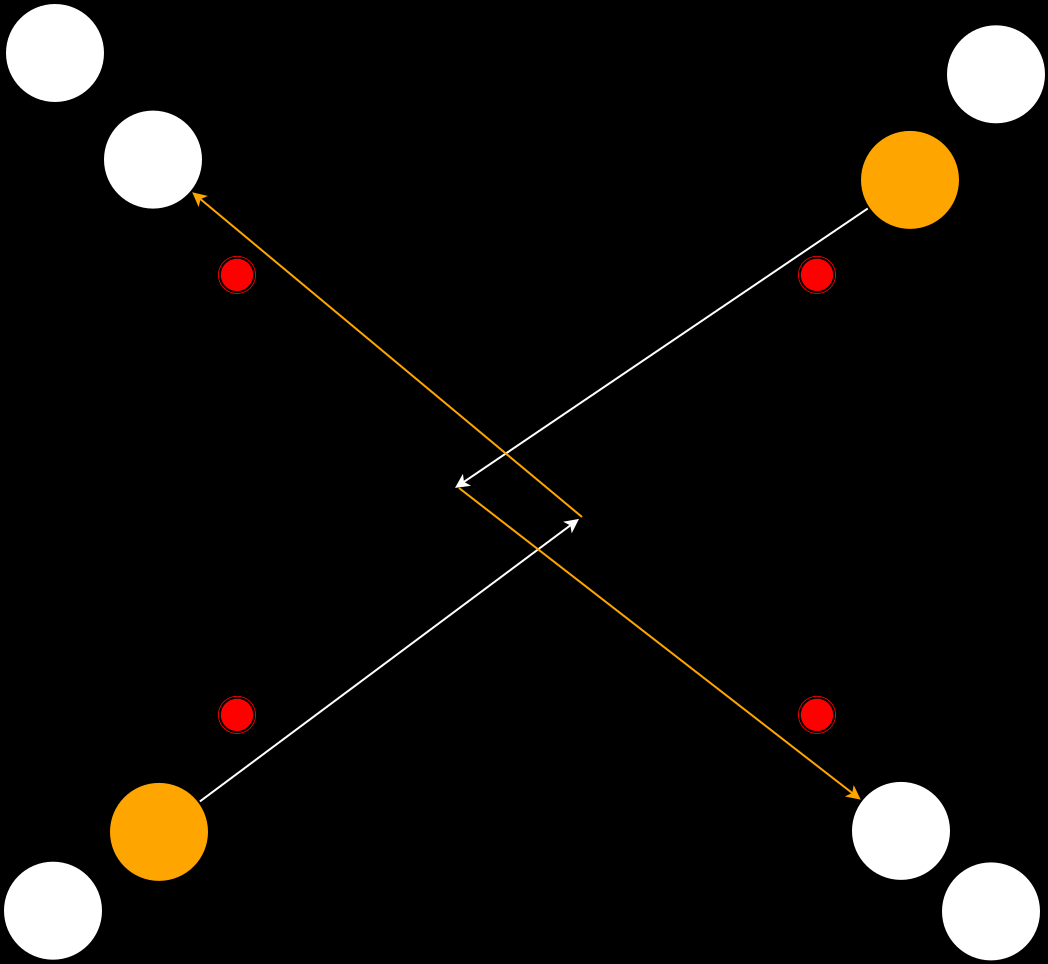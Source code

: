 <?xml version="1.0" encoding="UTF-8"?>
<dia:diagram xmlns:dia="http://www.lysator.liu.se/~alla/dia/">
  <dia:layer name="Background" visible="true" active="true">
    <dia:object type="Geometric - Perfect Circle" version="1" id="O0">
      <dia:attribute name="obj_pos">
        <dia:point val="-5.4,26.35"/>
      </dia:attribute>
      <dia:attribute name="obj_bb">
        <dia:rectangle val="-5.45,26.3;-0.35,31.4"/>
      </dia:attribute>
      <dia:attribute name="meta">
        <dia:composite type="dict"/>
      </dia:attribute>
      <dia:attribute name="elem_corner">
        <dia:point val="-5.4,26.35"/>
      </dia:attribute>
      <dia:attribute name="elem_width">
        <dia:real val="5"/>
      </dia:attribute>
      <dia:attribute name="elem_height">
        <dia:real val="5"/>
      </dia:attribute>
      <dia:attribute name="line_width">
        <dia:real val="0.1"/>
      </dia:attribute>
      <dia:attribute name="line_colour">
        <dia:color val="#000000"/>
      </dia:attribute>
      <dia:attribute name="fill_colour">
        <dia:color val="#ffa500"/>
      </dia:attribute>
      <dia:attribute name="show_background">
        <dia:boolean val="true"/>
      </dia:attribute>
      <dia:attribute name="line_style">
        <dia:enum val="0"/>
        <dia:real val="1"/>
      </dia:attribute>
      <dia:attribute name="flip_horizontal">
        <dia:boolean val="false"/>
      </dia:attribute>
      <dia:attribute name="flip_vertical">
        <dia:boolean val="false"/>
      </dia:attribute>
      <dia:attribute name="subscale">
        <dia:real val="1"/>
      </dia:attribute>
    </dia:object>
    <dia:object type="BPMN - Intermediate-Event" version="1" id="O1">
      <dia:attribute name="obj_pos">
        <dia:point val="0,0"/>
      </dia:attribute>
      <dia:attribute name="obj_bb">
        <dia:rectangle val="-0.05,-0.05;2.05,2.05"/>
      </dia:attribute>
      <dia:attribute name="meta">
        <dia:composite type="dict"/>
      </dia:attribute>
      <dia:attribute name="elem_corner">
        <dia:point val="0,0"/>
      </dia:attribute>
      <dia:attribute name="elem_width">
        <dia:real val="2"/>
      </dia:attribute>
      <dia:attribute name="elem_height">
        <dia:real val="2"/>
      </dia:attribute>
      <dia:attribute name="line_width">
        <dia:real val="0.1"/>
      </dia:attribute>
      <dia:attribute name="line_colour">
        <dia:color val="#000000"/>
      </dia:attribute>
      <dia:attribute name="fill_colour">
        <dia:color val="#ff0000"/>
      </dia:attribute>
      <dia:attribute name="show_background">
        <dia:boolean val="true"/>
      </dia:attribute>
      <dia:attribute name="line_style">
        <dia:enum val="0"/>
        <dia:real val="1"/>
      </dia:attribute>
      <dia:attribute name="flip_horizontal">
        <dia:boolean val="false"/>
      </dia:attribute>
      <dia:attribute name="flip_vertical">
        <dia:boolean val="false"/>
      </dia:attribute>
      <dia:attribute name="subscale">
        <dia:real val="1"/>
      </dia:attribute>
    </dia:object>
    <dia:object type="BPMN - Intermediate-Event" version="1" id="O2">
      <dia:attribute name="obj_pos">
        <dia:point val="0,22"/>
      </dia:attribute>
      <dia:attribute name="obj_bb">
        <dia:rectangle val="-0.05,21.95;2.05,24.05"/>
      </dia:attribute>
      <dia:attribute name="meta">
        <dia:composite type="dict"/>
      </dia:attribute>
      <dia:attribute name="elem_corner">
        <dia:point val="0,22"/>
      </dia:attribute>
      <dia:attribute name="elem_width">
        <dia:real val="2"/>
      </dia:attribute>
      <dia:attribute name="elem_height">
        <dia:real val="2"/>
      </dia:attribute>
      <dia:attribute name="line_width">
        <dia:real val="0.1"/>
      </dia:attribute>
      <dia:attribute name="line_colour">
        <dia:color val="#000000"/>
      </dia:attribute>
      <dia:attribute name="fill_colour">
        <dia:color val="#ff0000"/>
      </dia:attribute>
      <dia:attribute name="show_background">
        <dia:boolean val="true"/>
      </dia:attribute>
      <dia:attribute name="line_style">
        <dia:enum val="0"/>
        <dia:real val="1"/>
      </dia:attribute>
      <dia:attribute name="flip_horizontal">
        <dia:boolean val="false"/>
      </dia:attribute>
      <dia:attribute name="flip_vertical">
        <dia:boolean val="false"/>
      </dia:attribute>
      <dia:attribute name="subscale">
        <dia:real val="1"/>
      </dia:attribute>
    </dia:object>
    <dia:object type="BPMN - Intermediate-Event" version="1" id="O3">
      <dia:attribute name="obj_pos">
        <dia:point val="29,0"/>
      </dia:attribute>
      <dia:attribute name="obj_bb">
        <dia:rectangle val="28.95,-0.05;31.05,2.05"/>
      </dia:attribute>
      <dia:attribute name="meta">
        <dia:composite type="dict"/>
      </dia:attribute>
      <dia:attribute name="elem_corner">
        <dia:point val="29,0"/>
      </dia:attribute>
      <dia:attribute name="elem_width">
        <dia:real val="2"/>
      </dia:attribute>
      <dia:attribute name="elem_height">
        <dia:real val="2"/>
      </dia:attribute>
      <dia:attribute name="line_width">
        <dia:real val="0.1"/>
      </dia:attribute>
      <dia:attribute name="line_colour">
        <dia:color val="#000000"/>
      </dia:attribute>
      <dia:attribute name="fill_colour">
        <dia:color val="#ff0000"/>
      </dia:attribute>
      <dia:attribute name="show_background">
        <dia:boolean val="true"/>
      </dia:attribute>
      <dia:attribute name="line_style">
        <dia:enum val="0"/>
        <dia:real val="1"/>
      </dia:attribute>
      <dia:attribute name="flip_horizontal">
        <dia:boolean val="false"/>
      </dia:attribute>
      <dia:attribute name="flip_vertical">
        <dia:boolean val="false"/>
      </dia:attribute>
      <dia:attribute name="subscale">
        <dia:real val="1"/>
      </dia:attribute>
    </dia:object>
    <dia:object type="BPMN - Intermediate-Event" version="1" id="O4">
      <dia:attribute name="obj_pos">
        <dia:point val="29,22"/>
      </dia:attribute>
      <dia:attribute name="obj_bb">
        <dia:rectangle val="28.95,21.95;31.05,24.05"/>
      </dia:attribute>
      <dia:attribute name="meta">
        <dia:composite type="dict"/>
      </dia:attribute>
      <dia:attribute name="elem_corner">
        <dia:point val="29,22"/>
      </dia:attribute>
      <dia:attribute name="elem_width">
        <dia:real val="2"/>
      </dia:attribute>
      <dia:attribute name="elem_height">
        <dia:real val="2"/>
      </dia:attribute>
      <dia:attribute name="line_width">
        <dia:real val="0.1"/>
      </dia:attribute>
      <dia:attribute name="line_colour">
        <dia:color val="#000000"/>
      </dia:attribute>
      <dia:attribute name="fill_colour">
        <dia:color val="#ff0000"/>
      </dia:attribute>
      <dia:attribute name="show_background">
        <dia:boolean val="true"/>
      </dia:attribute>
      <dia:attribute name="line_style">
        <dia:enum val="0"/>
        <dia:real val="1"/>
      </dia:attribute>
      <dia:attribute name="flip_horizontal">
        <dia:boolean val="false"/>
      </dia:attribute>
      <dia:attribute name="flip_vertical">
        <dia:boolean val="false"/>
      </dia:attribute>
      <dia:attribute name="subscale">
        <dia:real val="1"/>
      </dia:attribute>
    </dia:object>
    <dia:object type="Geometric - Perfect Circle" version="1" id="O5">
      <dia:attribute name="obj_pos">
        <dia:point val="32.15,-6.25"/>
      </dia:attribute>
      <dia:attribute name="obj_bb">
        <dia:rectangle val="32.1,-6.3;37.2,-1.2"/>
      </dia:attribute>
      <dia:attribute name="meta">
        <dia:composite type="dict"/>
      </dia:attribute>
      <dia:attribute name="elem_corner">
        <dia:point val="32.15,-6.25"/>
      </dia:attribute>
      <dia:attribute name="elem_width">
        <dia:real val="5"/>
      </dia:attribute>
      <dia:attribute name="elem_height">
        <dia:real val="5"/>
      </dia:attribute>
      <dia:attribute name="line_width">
        <dia:real val="0.1"/>
      </dia:attribute>
      <dia:attribute name="line_colour">
        <dia:color val="#000000"/>
      </dia:attribute>
      <dia:attribute name="fill_colour">
        <dia:color val="#ffa500"/>
      </dia:attribute>
      <dia:attribute name="show_background">
        <dia:boolean val="true"/>
      </dia:attribute>
      <dia:attribute name="line_style">
        <dia:enum val="0"/>
        <dia:real val="1"/>
      </dia:attribute>
      <dia:attribute name="flip_horizontal">
        <dia:boolean val="false"/>
      </dia:attribute>
      <dia:attribute name="flip_vertical">
        <dia:boolean val="false"/>
      </dia:attribute>
      <dia:attribute name="subscale">
        <dia:real val="1"/>
      </dia:attribute>
    </dia:object>
    <dia:object type="Geometric - Perfect Circle" version="1" id="O6">
      <dia:attribute name="obj_pos">
        <dia:point val="31.7,26.3"/>
      </dia:attribute>
      <dia:attribute name="obj_bb">
        <dia:rectangle val="31.65,26.25;36.75,31.35"/>
      </dia:attribute>
      <dia:attribute name="meta">
        <dia:composite type="dict"/>
      </dia:attribute>
      <dia:attribute name="elem_corner">
        <dia:point val="31.7,26.3"/>
      </dia:attribute>
      <dia:attribute name="elem_width">
        <dia:real val="5"/>
      </dia:attribute>
      <dia:attribute name="elem_height">
        <dia:real val="5"/>
      </dia:attribute>
      <dia:attribute name="line_width">
        <dia:real val="0.1"/>
      </dia:attribute>
      <dia:attribute name="line_colour">
        <dia:color val="#000000"/>
      </dia:attribute>
      <dia:attribute name="fill_colour">
        <dia:color val="#ffffff"/>
      </dia:attribute>
      <dia:attribute name="show_background">
        <dia:boolean val="true"/>
      </dia:attribute>
      <dia:attribute name="line_style">
        <dia:enum val="0"/>
        <dia:real val="1"/>
      </dia:attribute>
      <dia:attribute name="flip_horizontal">
        <dia:boolean val="false"/>
      </dia:attribute>
      <dia:attribute name="flip_vertical">
        <dia:boolean val="false"/>
      </dia:attribute>
      <dia:attribute name="subscale">
        <dia:real val="1"/>
      </dia:attribute>
    </dia:object>
    <dia:object type="Geometric - Perfect Circle" version="1" id="O7">
      <dia:attribute name="obj_pos">
        <dia:point val="-5.7,-7.265"/>
      </dia:attribute>
      <dia:attribute name="obj_bb">
        <dia:rectangle val="-5.75,-7.315;-0.65,-2.215"/>
      </dia:attribute>
      <dia:attribute name="meta">
        <dia:composite type="dict"/>
      </dia:attribute>
      <dia:attribute name="elem_corner">
        <dia:point val="-5.7,-7.265"/>
      </dia:attribute>
      <dia:attribute name="elem_width">
        <dia:real val="5"/>
      </dia:attribute>
      <dia:attribute name="elem_height">
        <dia:real val="5"/>
      </dia:attribute>
      <dia:attribute name="line_width">
        <dia:real val="0.1"/>
      </dia:attribute>
      <dia:attribute name="line_colour">
        <dia:color val="#000000"/>
      </dia:attribute>
      <dia:attribute name="fill_colour">
        <dia:color val="#ffffff"/>
      </dia:attribute>
      <dia:attribute name="show_background">
        <dia:boolean val="true"/>
      </dia:attribute>
      <dia:attribute name="line_style">
        <dia:enum val="0"/>
        <dia:real val="1"/>
      </dia:attribute>
      <dia:attribute name="flip_horizontal">
        <dia:boolean val="false"/>
      </dia:attribute>
      <dia:attribute name="flip_vertical">
        <dia:boolean val="false"/>
      </dia:attribute>
      <dia:attribute name="subscale">
        <dia:real val="1"/>
      </dia:attribute>
    </dia:object>
    <dia:object type="Geometric - Perfect Circle" version="1" id="O8">
      <dia:attribute name="obj_pos">
        <dia:point val="36.45,-11.53"/>
      </dia:attribute>
      <dia:attribute name="obj_bb">
        <dia:rectangle val="36.4,-11.58;41.5,-6.48"/>
      </dia:attribute>
      <dia:attribute name="meta">
        <dia:composite type="dict"/>
      </dia:attribute>
      <dia:attribute name="elem_corner">
        <dia:point val="36.45,-11.53"/>
      </dia:attribute>
      <dia:attribute name="elem_width">
        <dia:real val="5"/>
      </dia:attribute>
      <dia:attribute name="elem_height">
        <dia:real val="5"/>
      </dia:attribute>
      <dia:attribute name="line_width">
        <dia:real val="0.1"/>
      </dia:attribute>
      <dia:attribute name="line_colour">
        <dia:color val="#000000"/>
      </dia:attribute>
      <dia:attribute name="fill_colour">
        <dia:color val="#ffffff"/>
      </dia:attribute>
      <dia:attribute name="show_background">
        <dia:boolean val="true"/>
      </dia:attribute>
      <dia:attribute name="line_style">
        <dia:enum val="0"/>
        <dia:real val="1"/>
      </dia:attribute>
      <dia:attribute name="flip_horizontal">
        <dia:boolean val="false"/>
      </dia:attribute>
      <dia:attribute name="flip_vertical">
        <dia:boolean val="false"/>
      </dia:attribute>
      <dia:attribute name="subscale">
        <dia:real val="1"/>
      </dia:attribute>
    </dia:object>
    <dia:object type="Geometric - Perfect Circle" version="1" id="O9">
      <dia:attribute name="obj_pos">
        <dia:point val="-10.6,-12.595"/>
      </dia:attribute>
      <dia:attribute name="obj_bb">
        <dia:rectangle val="-10.65,-12.645;-5.55,-7.545"/>
      </dia:attribute>
      <dia:attribute name="meta">
        <dia:composite type="dict"/>
      </dia:attribute>
      <dia:attribute name="elem_corner">
        <dia:point val="-10.6,-12.595"/>
      </dia:attribute>
      <dia:attribute name="elem_width">
        <dia:real val="5"/>
      </dia:attribute>
      <dia:attribute name="elem_height">
        <dia:real val="5"/>
      </dia:attribute>
      <dia:attribute name="line_width">
        <dia:real val="0.1"/>
      </dia:attribute>
      <dia:attribute name="line_colour">
        <dia:color val="#000000"/>
      </dia:attribute>
      <dia:attribute name="fill_colour">
        <dia:color val="#ffffff"/>
      </dia:attribute>
      <dia:attribute name="show_background">
        <dia:boolean val="true"/>
      </dia:attribute>
      <dia:attribute name="line_style">
        <dia:enum val="0"/>
        <dia:real val="1"/>
      </dia:attribute>
      <dia:attribute name="flip_horizontal">
        <dia:boolean val="false"/>
      </dia:attribute>
      <dia:attribute name="flip_vertical">
        <dia:boolean val="false"/>
      </dia:attribute>
      <dia:attribute name="subscale">
        <dia:real val="1"/>
      </dia:attribute>
    </dia:object>
    <dia:object type="Geometric - Perfect Circle" version="1" id="O10">
      <dia:attribute name="obj_pos">
        <dia:point val="-10.7,30.29"/>
      </dia:attribute>
      <dia:attribute name="obj_bb">
        <dia:rectangle val="-10.75,30.24;-5.65,35.34"/>
      </dia:attribute>
      <dia:attribute name="meta">
        <dia:composite type="dict"/>
      </dia:attribute>
      <dia:attribute name="elem_corner">
        <dia:point val="-10.7,30.29"/>
      </dia:attribute>
      <dia:attribute name="elem_width">
        <dia:real val="5"/>
      </dia:attribute>
      <dia:attribute name="elem_height">
        <dia:real val="5"/>
      </dia:attribute>
      <dia:attribute name="line_width">
        <dia:real val="0.1"/>
      </dia:attribute>
      <dia:attribute name="line_colour">
        <dia:color val="#000000"/>
      </dia:attribute>
      <dia:attribute name="fill_colour">
        <dia:color val="#ffffff"/>
      </dia:attribute>
      <dia:attribute name="show_background">
        <dia:boolean val="true"/>
      </dia:attribute>
      <dia:attribute name="line_style">
        <dia:enum val="0"/>
        <dia:real val="1"/>
      </dia:attribute>
      <dia:attribute name="flip_horizontal">
        <dia:boolean val="false"/>
      </dia:attribute>
      <dia:attribute name="flip_vertical">
        <dia:boolean val="false"/>
      </dia:attribute>
      <dia:attribute name="subscale">
        <dia:real val="1"/>
      </dia:attribute>
    </dia:object>
    <dia:object type="Geometric - Perfect Circle" version="1" id="O11">
      <dia:attribute name="obj_pos">
        <dia:point val="36.2,30.325"/>
      </dia:attribute>
      <dia:attribute name="obj_bb">
        <dia:rectangle val="36.15,30.275;41.25,35.375"/>
      </dia:attribute>
      <dia:attribute name="meta">
        <dia:composite type="dict"/>
      </dia:attribute>
      <dia:attribute name="elem_corner">
        <dia:point val="36.2,30.325"/>
      </dia:attribute>
      <dia:attribute name="elem_width">
        <dia:real val="5"/>
      </dia:attribute>
      <dia:attribute name="elem_height">
        <dia:real val="5"/>
      </dia:attribute>
      <dia:attribute name="line_width">
        <dia:real val="0.1"/>
      </dia:attribute>
      <dia:attribute name="line_colour">
        <dia:color val="#000000"/>
      </dia:attribute>
      <dia:attribute name="fill_colour">
        <dia:color val="#ffffff"/>
      </dia:attribute>
      <dia:attribute name="show_background">
        <dia:boolean val="true"/>
      </dia:attribute>
      <dia:attribute name="line_style">
        <dia:enum val="0"/>
        <dia:real val="1"/>
      </dia:attribute>
      <dia:attribute name="flip_horizontal">
        <dia:boolean val="false"/>
      </dia:attribute>
      <dia:attribute name="flip_vertical">
        <dia:boolean val="false"/>
      </dia:attribute>
      <dia:attribute name="subscale">
        <dia:real val="1"/>
      </dia:attribute>
    </dia:object>
    <dia:object type="Standard - Line" version="0" id="O12">
      <dia:attribute name="obj_pos">
        <dia:point val="-0.855,27.326"/>
      </dia:attribute>
      <dia:attribute name="obj_bb">
        <dia:rectangle val="-0.925,13.13;18.19,27.396"/>
      </dia:attribute>
      <dia:attribute name="conn_endpoints">
        <dia:point val="-0.855,27.326"/>
        <dia:point val="18.1,13.2"/>
      </dia:attribute>
      <dia:attribute name="numcp">
        <dia:int val="1"/>
      </dia:attribute>
      <dia:attribute name="line_color">
        <dia:color val="#ffffff"/>
      </dia:attribute>
      <dia:attribute name="end_arrow">
        <dia:enum val="22"/>
      </dia:attribute>
      <dia:attribute name="end_arrow_length">
        <dia:real val="0.5"/>
      </dia:attribute>
      <dia:attribute name="end_arrow_width">
        <dia:real val="0.5"/>
      </dia:attribute>
      <dia:connections>
        <dia:connection handle="0" to="O0" connection="8"/>
      </dia:connections>
    </dia:object>
    <dia:object type="Standard - Line" version="0" id="O13">
      <dia:attribute name="obj_pos">
        <dia:point val="32.539,-2.321"/>
      </dia:attribute>
      <dia:attribute name="obj_bb">
        <dia:rectangle val="11.807,-2.39;32.608,11.719"/>
      </dia:attribute>
      <dia:attribute name="conn_endpoints">
        <dia:point val="32.539,-2.321"/>
        <dia:point val="11.9,11.65"/>
      </dia:attribute>
      <dia:attribute name="numcp">
        <dia:int val="1"/>
      </dia:attribute>
      <dia:attribute name="line_color">
        <dia:color val="#ffffff"/>
      </dia:attribute>
      <dia:attribute name="end_arrow">
        <dia:enum val="22"/>
      </dia:attribute>
      <dia:attribute name="end_arrow_length">
        <dia:real val="0.5"/>
      </dia:attribute>
      <dia:attribute name="end_arrow_width">
        <dia:real val="0.5"/>
      </dia:attribute>
      <dia:connections>
        <dia:connection handle="0" to="O5" connection="8"/>
      </dia:connections>
    </dia:object>
    <dia:object type="Standard - Line" version="0" id="O14">
      <dia:attribute name="obj_pos">
        <dia:point val="12.1,11.655"/>
      </dia:attribute>
      <dia:attribute name="obj_bb">
        <dia:rectangle val="12.03,11.585;32.275,27.308"/>
      </dia:attribute>
      <dia:attribute name="conn_endpoints">
        <dia:point val="12.1,11.655"/>
        <dia:point val="32.186,27.238"/>
      </dia:attribute>
      <dia:attribute name="numcp">
        <dia:int val="1"/>
      </dia:attribute>
      <dia:attribute name="line_color">
        <dia:color val="#ffa500"/>
      </dia:attribute>
      <dia:attribute name="end_arrow">
        <dia:enum val="22"/>
      </dia:attribute>
      <dia:attribute name="end_arrow_length">
        <dia:real val="0.5"/>
      </dia:attribute>
      <dia:attribute name="end_arrow_width">
        <dia:real val="0.5"/>
      </dia:attribute>
      <dia:connections>
        <dia:connection handle="1" to="O6" connection="8"/>
      </dia:connections>
    </dia:object>
    <dia:object type="Standard - Line" version="0" id="O15">
      <dia:attribute name="obj_pos">
        <dia:point val="18.25,13.105"/>
      </dia:attribute>
      <dia:attribute name="obj_bb">
        <dia:rectangle val="-1.327,-3.204;18.32,13.175"/>
      </dia:attribute>
      <dia:attribute name="conn_endpoints">
        <dia:point val="18.25,13.105"/>
        <dia:point val="-1.241,-3.133"/>
      </dia:attribute>
      <dia:attribute name="numcp">
        <dia:int val="1"/>
      </dia:attribute>
      <dia:attribute name="line_color">
        <dia:color val="#ffa500"/>
      </dia:attribute>
      <dia:attribute name="end_arrow">
        <dia:enum val="22"/>
      </dia:attribute>
      <dia:attribute name="end_arrow_length">
        <dia:real val="0.5"/>
      </dia:attribute>
      <dia:attribute name="end_arrow_width">
        <dia:real val="0.5"/>
      </dia:attribute>
      <dia:connections>
        <dia:connection handle="1" to="O7" connection="8"/>
      </dia:connections>
    </dia:object>
  </dia:layer>
</dia:diagram>
